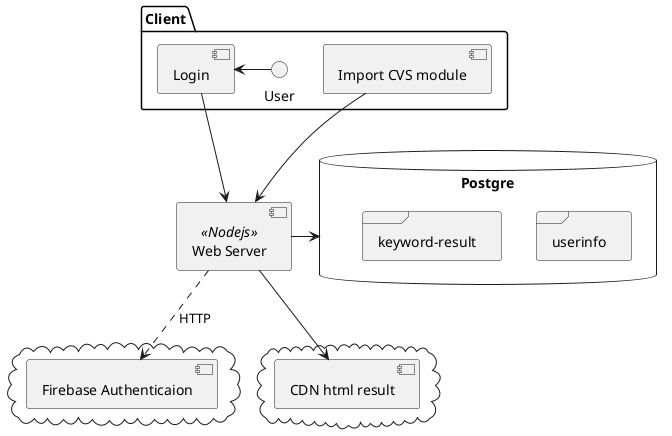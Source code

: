 @startuml

package "Client" {
  User -> [Login]
  [Import CVS module]
}

cloud {
  [Firebase Authenticaion]
}

cloud {
  [CDN html result]
}

Component "Web Server" as WS << Nodejs >>

database "Postgre" {
  frame "userinfo" 
  frame "keyword-result"
}


[Login] --> WS
[WS] ..> [Firebase Authenticaion] : HTTP
[Import CVS module] -> [WS]
[WS] -left-> [Postgre]
[WS] --> [CDN html result]


@enduml